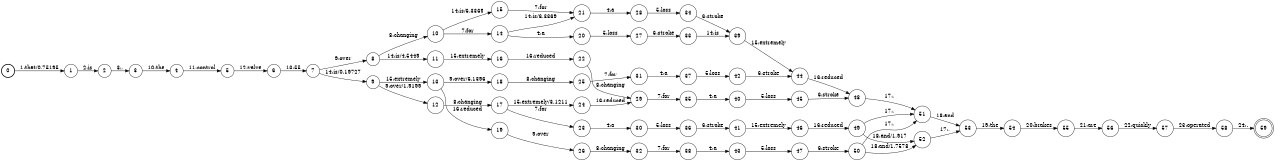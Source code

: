 digraph FST {
rankdir = LR;
size = "8.5,11";
label = "";
center = 1;
orientation = Portrait;
ranksep = "0.4";
nodesep = "0.25";
0 [label = "0", shape = circle, style = bold, fontsize = 14]
	0 -> 1 [label = "1:that/0.75195", fontsize = 14];
1 [label = "1", shape = circle, style = solid, fontsize = 14]
	1 -> 2 [label = "2:is", fontsize = 14];
2 [label = "2", shape = circle, style = solid, fontsize = 14]
	2 -> 3 [label = "3:,", fontsize = 14];
3 [label = "3", shape = circle, style = solid, fontsize = 14]
	3 -> 4 [label = "10:the", fontsize = 14];
4 [label = "4", shape = circle, style = solid, fontsize = 14]
	4 -> 5 [label = "11:control", fontsize = 14];
5 [label = "5", shape = circle, style = solid, fontsize = 14]
	5 -> 6 [label = "12:valve", fontsize = 14];
6 [label = "6", shape = circle, style = solid, fontsize = 14]
	6 -> 7 [label = "13:55", fontsize = 14];
7 [label = "7", shape = circle, style = solid, fontsize = 14]
	7 -> 9 [label = "14:is/0.19727", fontsize = 14];
	7 -> 8 [label = "9:over", fontsize = 14];
8 [label = "8", shape = circle, style = solid, fontsize = 14]
	8 -> 11 [label = "14:is/4.5449", fontsize = 14];
	8 -> 10 [label = "8:changing", fontsize = 14];
9 [label = "9", shape = circle, style = solid, fontsize = 14]
	9 -> 12 [label = "9:over/1.9199", fontsize = 14];
	9 -> 13 [label = "15:extremely", fontsize = 14];
10 [label = "10", shape = circle, style = solid, fontsize = 14]
	10 -> 15 [label = "14:is/6.3369", fontsize = 14];
	10 -> 14 [label = "7:for", fontsize = 14];
11 [label = "11", shape = circle, style = solid, fontsize = 14]
	11 -> 16 [label = "15:extremely", fontsize = 14];
12 [label = "12", shape = circle, style = solid, fontsize = 14]
	12 -> 17 [label = "8:changing", fontsize = 14];
13 [label = "13", shape = circle, style = solid, fontsize = 14]
	13 -> 18 [label = "9:over/6.1396", fontsize = 14];
	13 -> 19 [label = "16:reduced", fontsize = 14];
14 [label = "14", shape = circle, style = solid, fontsize = 14]
	14 -> 21 [label = "14:is/6.3369", fontsize = 14];
	14 -> 20 [label = "4:a", fontsize = 14];
15 [label = "15", shape = circle, style = solid, fontsize = 14]
	15 -> 21 [label = "7:for", fontsize = 14];
16 [label = "16", shape = circle, style = solid, fontsize = 14]
	16 -> 22 [label = "16:reduced", fontsize = 14];
17 [label = "17", shape = circle, style = solid, fontsize = 14]
	17 -> 23 [label = "7:for", fontsize = 14];
	17 -> 24 [label = "15:extremely/3.1211", fontsize = 14];
18 [label = "18", shape = circle, style = solid, fontsize = 14]
	18 -> 25 [label = "8:changing", fontsize = 14];
19 [label = "19", shape = circle, style = solid, fontsize = 14]
	19 -> 26 [label = "9:over", fontsize = 14];
20 [label = "20", shape = circle, style = solid, fontsize = 14]
	20 -> 27 [label = "5:loss", fontsize = 14];
21 [label = "21", shape = circle, style = solid, fontsize = 14]
	21 -> 28 [label = "4:a", fontsize = 14];
22 [label = "22", shape = circle, style = solid, fontsize = 14]
	22 -> 29 [label = "8:changing", fontsize = 14];
23 [label = "23", shape = circle, style = solid, fontsize = 14]
	23 -> 30 [label = "4:a", fontsize = 14];
24 [label = "24", shape = circle, style = solid, fontsize = 14]
	24 -> 29 [label = "16:reduced", fontsize = 14];
25 [label = "25", shape = circle, style = solid, fontsize = 14]
	25 -> 31 [label = "7:for", fontsize = 14];
26 [label = "26", shape = circle, style = solid, fontsize = 14]
	26 -> 32 [label = "8:changing", fontsize = 14];
27 [label = "27", shape = circle, style = solid, fontsize = 14]
	27 -> 33 [label = "6:stroke", fontsize = 14];
28 [label = "28", shape = circle, style = solid, fontsize = 14]
	28 -> 34 [label = "5:loss", fontsize = 14];
29 [label = "29", shape = circle, style = solid, fontsize = 14]
	29 -> 35 [label = "7:for", fontsize = 14];
30 [label = "30", shape = circle, style = solid, fontsize = 14]
	30 -> 36 [label = "5:loss", fontsize = 14];
31 [label = "31", shape = circle, style = solid, fontsize = 14]
	31 -> 37 [label = "4:a", fontsize = 14];
32 [label = "32", shape = circle, style = solid, fontsize = 14]
	32 -> 38 [label = "7:for", fontsize = 14];
33 [label = "33", shape = circle, style = solid, fontsize = 14]
	33 -> 39 [label = "14:is", fontsize = 14];
34 [label = "34", shape = circle, style = solid, fontsize = 14]
	34 -> 39 [label = "6:stroke", fontsize = 14];
35 [label = "35", shape = circle, style = solid, fontsize = 14]
	35 -> 40 [label = "4:a", fontsize = 14];
36 [label = "36", shape = circle, style = solid, fontsize = 14]
	36 -> 41 [label = "6:stroke", fontsize = 14];
37 [label = "37", shape = circle, style = solid, fontsize = 14]
	37 -> 42 [label = "5:loss", fontsize = 14];
38 [label = "38", shape = circle, style = solid, fontsize = 14]
	38 -> 43 [label = "4:a", fontsize = 14];
39 [label = "39", shape = circle, style = solid, fontsize = 14]
	39 -> 44 [label = "15:extremely", fontsize = 14];
40 [label = "40", shape = circle, style = solid, fontsize = 14]
	40 -> 45 [label = "5:loss", fontsize = 14];
41 [label = "41", shape = circle, style = solid, fontsize = 14]
	41 -> 46 [label = "15:extremely", fontsize = 14];
42 [label = "42", shape = circle, style = solid, fontsize = 14]
	42 -> 44 [label = "6:stroke", fontsize = 14];
43 [label = "43", shape = circle, style = solid, fontsize = 14]
	43 -> 47 [label = "5:loss", fontsize = 14];
44 [label = "44", shape = circle, style = solid, fontsize = 14]
	44 -> 48 [label = "16:reduced", fontsize = 14];
45 [label = "45", shape = circle, style = solid, fontsize = 14]
	45 -> 48 [label = "6:stroke", fontsize = 14];
46 [label = "46", shape = circle, style = solid, fontsize = 14]
	46 -> 49 [label = "16:reduced", fontsize = 14];
47 [label = "47", shape = circle, style = solid, fontsize = 14]
	47 -> 50 [label = "6:stroke", fontsize = 14];
48 [label = "48", shape = circle, style = solid, fontsize = 14]
	48 -> 51 [label = "17:,", fontsize = 14];
49 [label = "49", shape = circle, style = solid, fontsize = 14]
	49 -> 51 [label = "17:,", fontsize = 14];
	49 -> 52 [label = "18:and/1.917", fontsize = 14];
50 [label = "50", shape = circle, style = solid, fontsize = 14]
	50 -> 51 [label = "17:,", fontsize = 14];
	50 -> 52 [label = "18:and/1.7578", fontsize = 14];
51 [label = "51", shape = circle, style = solid, fontsize = 14]
	51 -> 53 [label = "18:and", fontsize = 14];
52 [label = "52", shape = circle, style = solid, fontsize = 14]
	52 -> 53 [label = "17:,", fontsize = 14];
53 [label = "53", shape = circle, style = solid, fontsize = 14]
	53 -> 54 [label = "19:the", fontsize = 14];
54 [label = "54", shape = circle, style = solid, fontsize = 14]
	54 -> 55 [label = "20:brakes", fontsize = 14];
55 [label = "55", shape = circle, style = solid, fontsize = 14]
	55 -> 56 [label = "21:are", fontsize = 14];
56 [label = "56", shape = circle, style = solid, fontsize = 14]
	56 -> 57 [label = "22:quickly", fontsize = 14];
57 [label = "57", shape = circle, style = solid, fontsize = 14]
	57 -> 58 [label = "23:operated", fontsize = 14];
58 [label = "58", shape = circle, style = solid, fontsize = 14]
	58 -> 59 [label = "24:.", fontsize = 14];
59 [label = "59", shape = doublecircle, style = solid, fontsize = 14]
}
